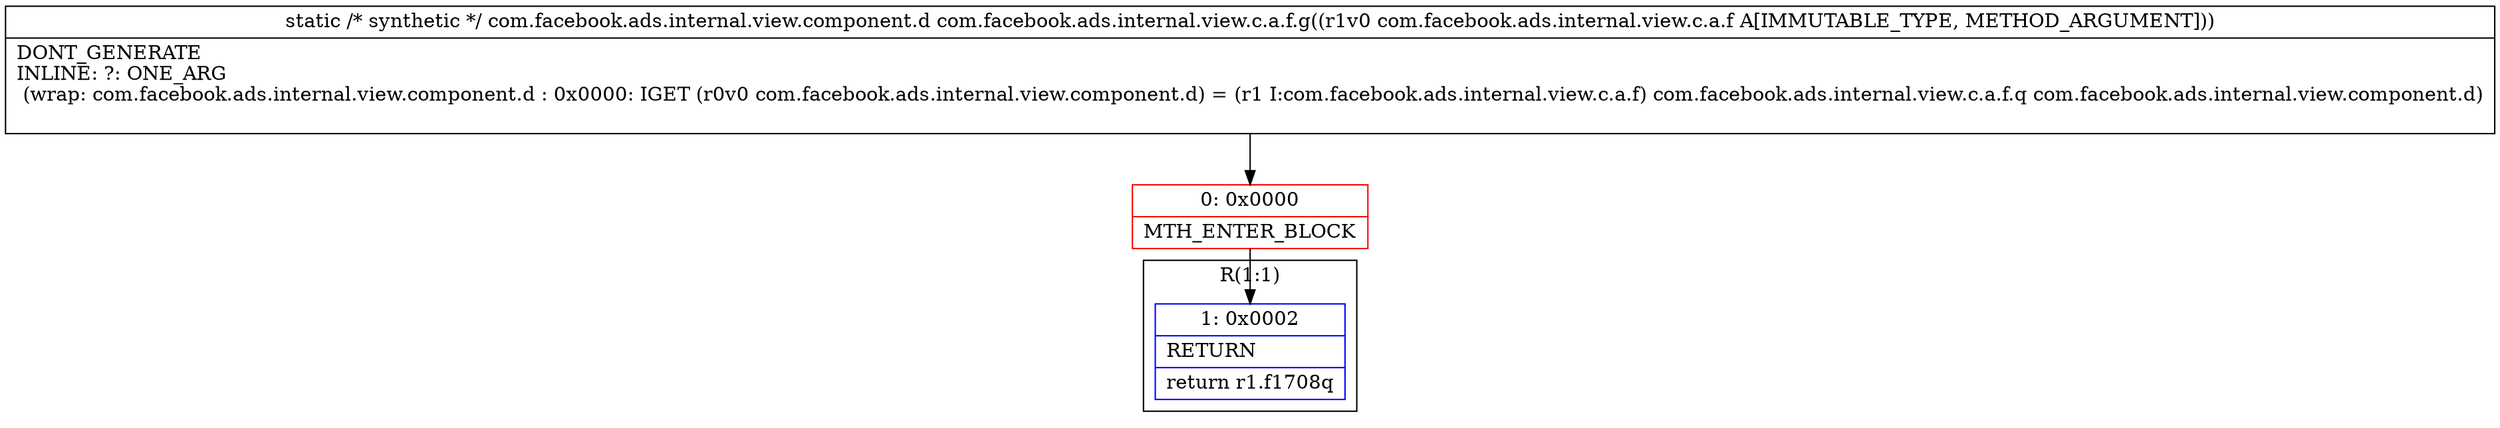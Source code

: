 digraph "CFG forcom.facebook.ads.internal.view.c.a.f.g(Lcom\/facebook\/ads\/internal\/view\/c\/a\/f;)Lcom\/facebook\/ads\/internal\/view\/component\/d;" {
subgraph cluster_Region_401814987 {
label = "R(1:1)";
node [shape=record,color=blue];
Node_1 [shape=record,label="{1\:\ 0x0002|RETURN\l|return r1.f1708q\l}"];
}
Node_0 [shape=record,color=red,label="{0\:\ 0x0000|MTH_ENTER_BLOCK\l}"];
MethodNode[shape=record,label="{static \/* synthetic *\/ com.facebook.ads.internal.view.component.d com.facebook.ads.internal.view.c.a.f.g((r1v0 com.facebook.ads.internal.view.c.a.f A[IMMUTABLE_TYPE, METHOD_ARGUMENT]))  | DONT_GENERATE\lINLINE: ?: ONE_ARG  \l  (wrap: com.facebook.ads.internal.view.component.d : 0x0000: IGET  (r0v0 com.facebook.ads.internal.view.component.d) = (r1 I:com.facebook.ads.internal.view.c.a.f) com.facebook.ads.internal.view.c.a.f.q com.facebook.ads.internal.view.component.d)\l\l}"];
MethodNode -> Node_0;
Node_0 -> Node_1;
}

